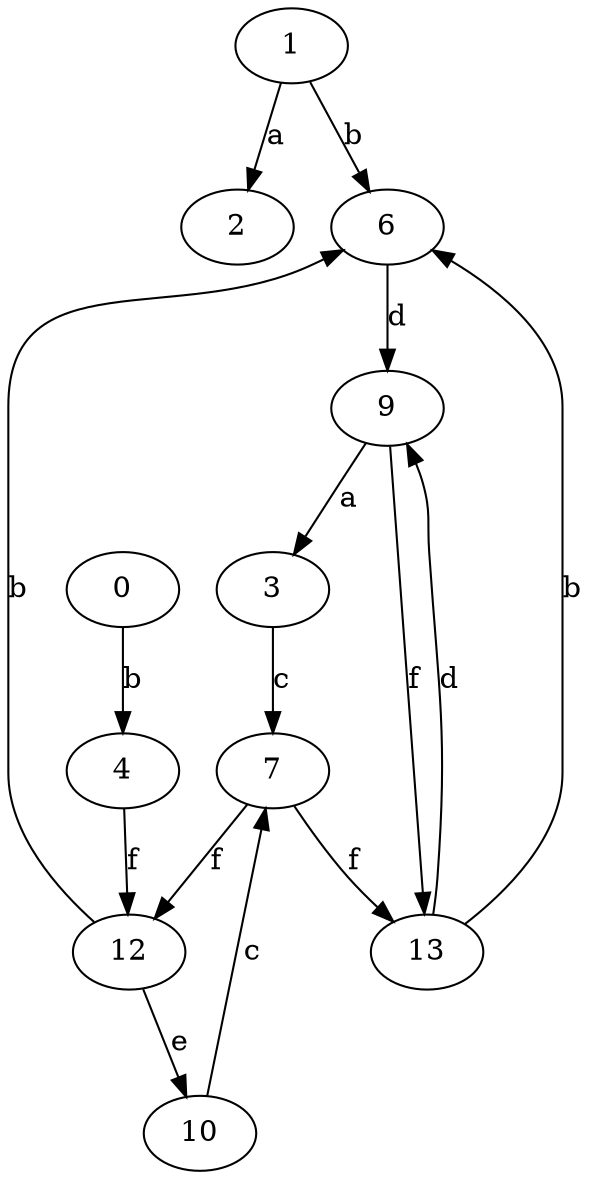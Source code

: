 strict digraph  {
1;
2;
3;
4;
6;
7;
9;
10;
12;
13;
0;
1 -> 2  [label=a];
1 -> 6  [label=b];
3 -> 7  [label=c];
4 -> 12  [label=f];
6 -> 9  [label=d];
7 -> 12  [label=f];
7 -> 13  [label=f];
9 -> 3  [label=a];
9 -> 13  [label=f];
10 -> 7  [label=c];
12 -> 6  [label=b];
12 -> 10  [label=e];
13 -> 6  [label=b];
13 -> 9  [label=d];
0 -> 4  [label=b];
}

